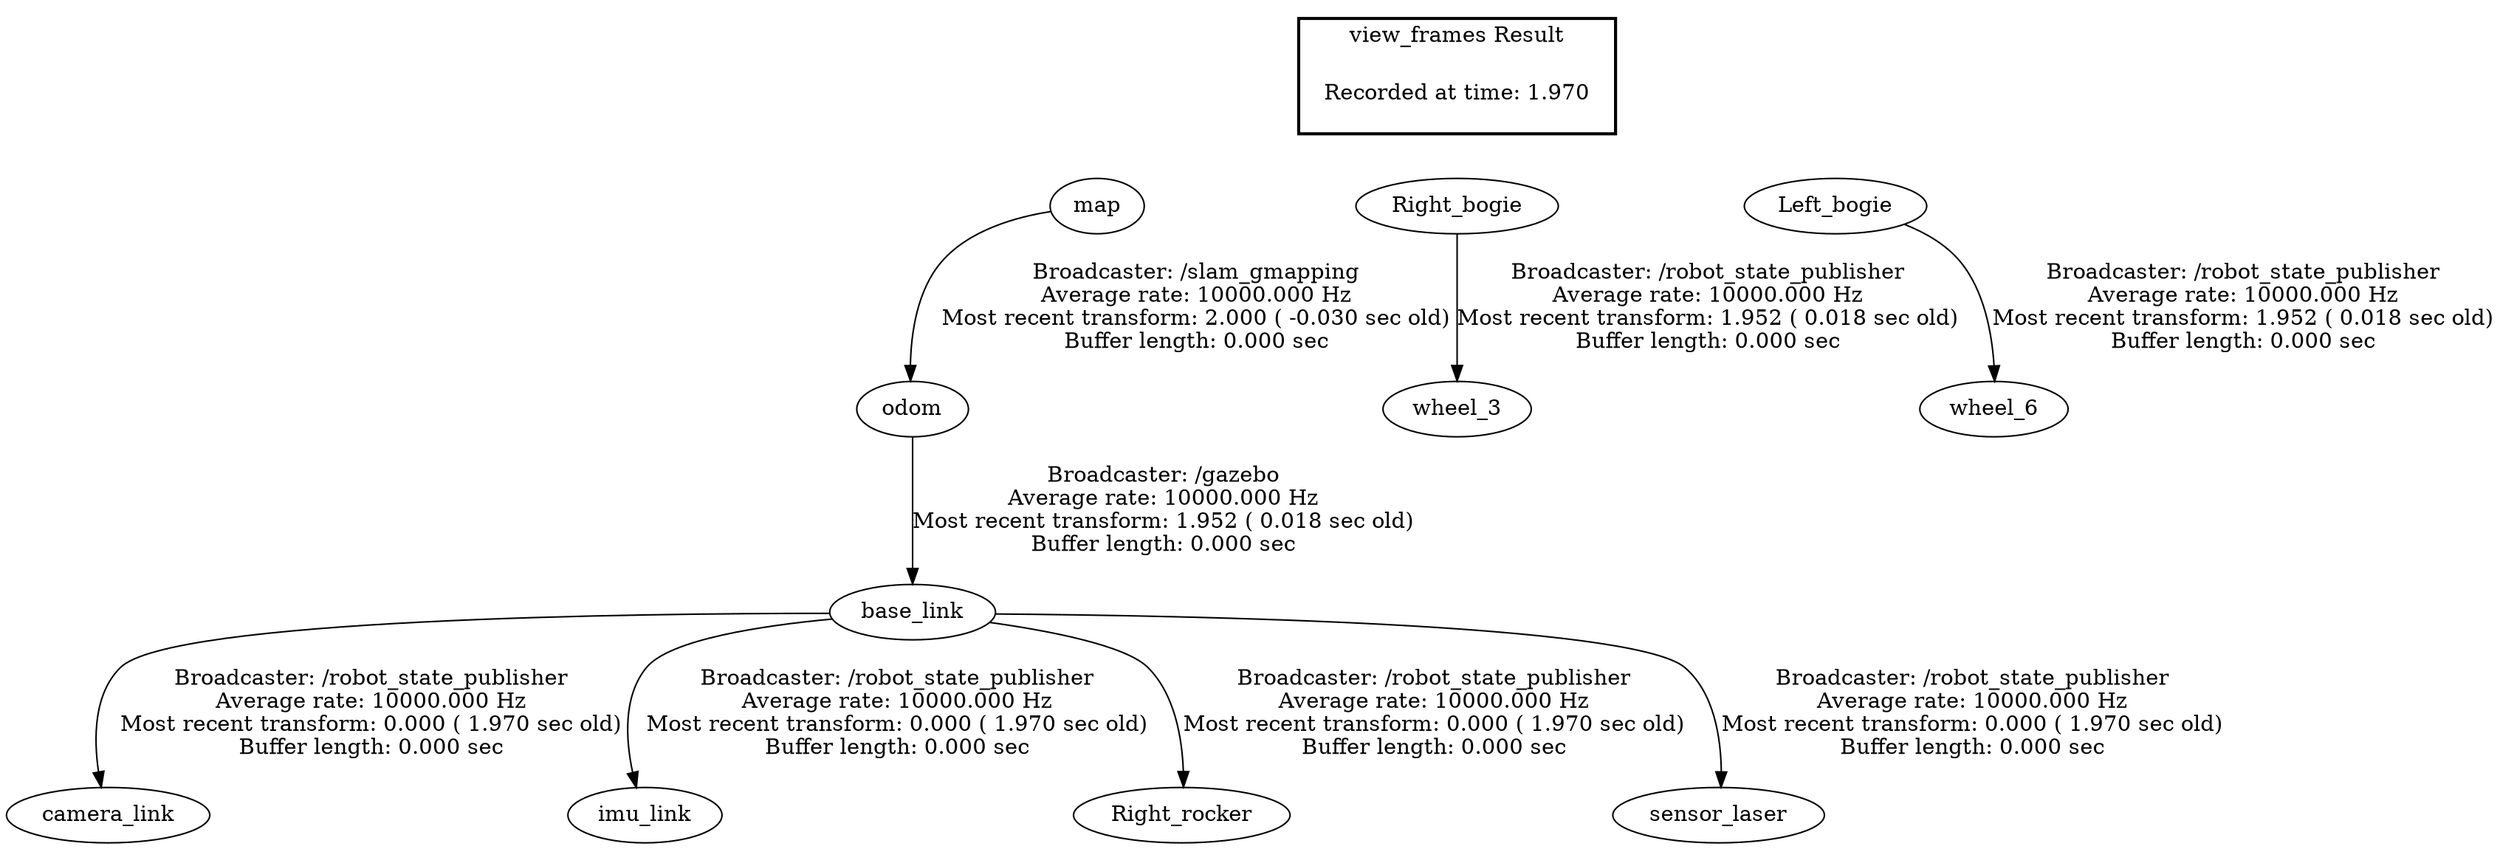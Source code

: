 digraph G {
"base_link" -> "camera_link"[label="Broadcaster: /robot_state_publisher\nAverage rate: 10000.000 Hz\nMost recent transform: 0.000 ( 1.970 sec old)\nBuffer length: 0.000 sec\n"];
"odom" -> "base_link"[label="Broadcaster: /gazebo\nAverage rate: 10000.000 Hz\nMost recent transform: 1.952 ( 0.018 sec old)\nBuffer length: 0.000 sec\n"];
"base_link" -> "imu_link"[label="Broadcaster: /robot_state_publisher\nAverage rate: 10000.000 Hz\nMost recent transform: 0.000 ( 1.970 sec old)\nBuffer length: 0.000 sec\n"];
"base_link" -> "Right_rocker"[label="Broadcaster: /robot_state_publisher\nAverage rate: 10000.000 Hz\nMost recent transform: 0.000 ( 1.970 sec old)\nBuffer length: 0.000 sec\n"];
"base_link" -> "sensor_laser"[label="Broadcaster: /robot_state_publisher\nAverage rate: 10000.000 Hz\nMost recent transform: 0.000 ( 1.970 sec old)\nBuffer length: 0.000 sec\n"];
"map" -> "odom"[label="Broadcaster: /slam_gmapping\nAverage rate: 10000.000 Hz\nMost recent transform: 2.000 ( -0.030 sec old)\nBuffer length: 0.000 sec\n"];
"Right_bogie" -> "wheel_3"[label="Broadcaster: /robot_state_publisher\nAverage rate: 10000.000 Hz\nMost recent transform: 1.952 ( 0.018 sec old)\nBuffer length: 0.000 sec\n"];
"Left_bogie" -> "wheel_6"[label="Broadcaster: /robot_state_publisher\nAverage rate: 10000.000 Hz\nMost recent transform: 1.952 ( 0.018 sec old)\nBuffer length: 0.000 sec\n"];
edge [style=invis];
 subgraph cluster_legend { style=bold; color=black; label ="view_frames Result";
"Recorded at time: 1.970"[ shape=plaintext ] ;
 }->"map";
edge [style=invis];
 subgraph cluster_legend { style=bold; color=black; label ="view_frames Result";
"Recorded at time: 1.970"[ shape=plaintext ] ;
 }->"Right_bogie";
edge [style=invis];
 subgraph cluster_legend { style=bold; color=black; label ="view_frames Result";
"Recorded at time: 1.970"[ shape=plaintext ] ;
 }->"Left_bogie";
}